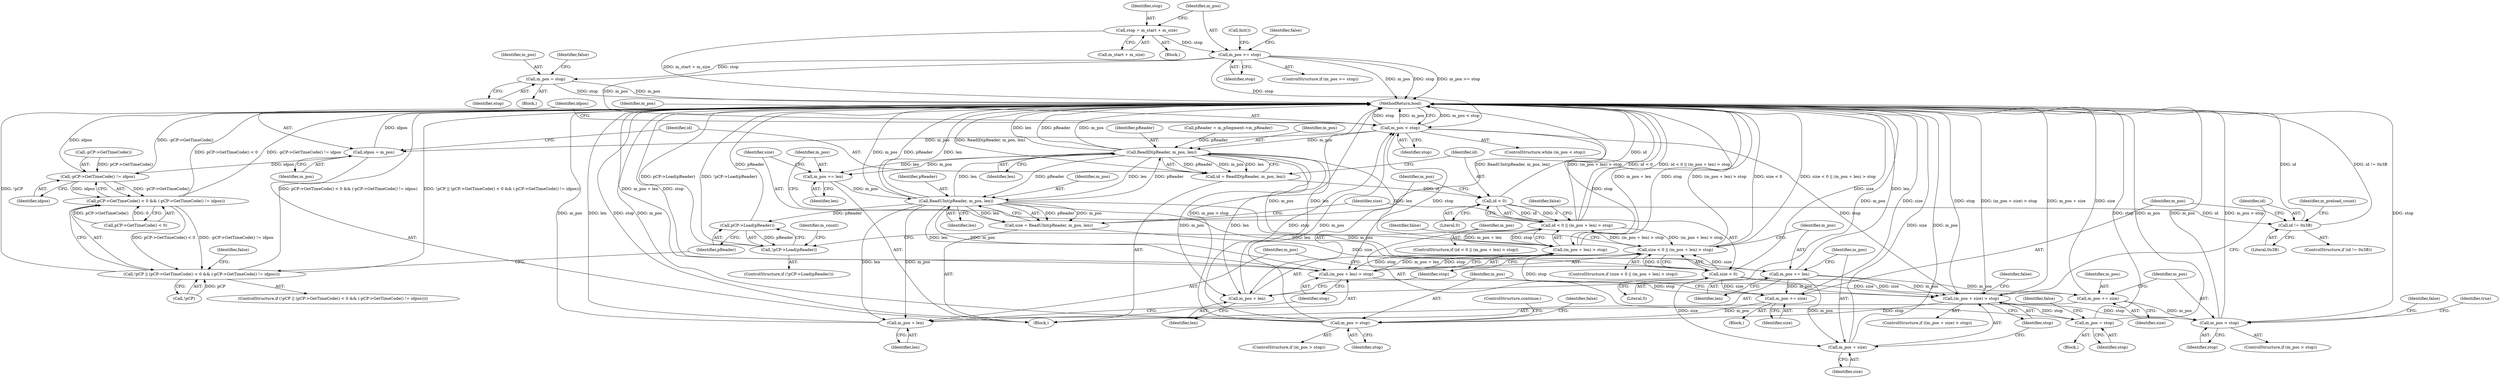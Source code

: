 digraph "0_Android_cc274e2abe8b2a6698a5c47d8aa4bb45f1f9538d_29@integer" {
"1000110" [label="(Call,stop = m_start + m_size)"];
"1000116" [label="(Call,m_pos >= stop)"];
"1000125" [label="(Call,m_pos = stop)"];
"1000136" [label="(Call,m_pos < stop)"];
"1000141" [label="(Call,idpos = m_pos)"];
"1000231" [label="(Call,-pCP->GetTimeCode() != idpos)"];
"1000227" [label="(Call,pCP->GetTimeCode() < 0 && (-pCP->GetTimeCode() != idpos))"];
"1000224" [label="(Call,!pCP || (pCP->GetTimeCode() < 0 && (-pCP->GetTimeCode() != idpos)))"];
"1000148" [label="(Call,ReadID(pReader, m_pos, len))"];
"1000146" [label="(Call,id = ReadID(pReader, m_pos, len))"];
"1000154" [label="(Call,id < 0)"];
"1000153" [label="(Call,id < 0 || (m_pos + len) > stop)"];
"1000175" [label="(Call,size < 0 || (m_pos + len) > stop)"];
"1000198" [label="(Call,id != 0x3B)"];
"1000157" [label="(Call,(m_pos + len) > stop)"];
"1000179" [label="(Call,(m_pos + len) > stop)"];
"1000190" [label="(Call,(m_pos + size) > stop)"];
"1000206" [label="(Call,m_pos > stop)"];
"1000242" [label="(Call,m_pos = stop)"];
"1000255" [label="(Call,m_pos > stop)"];
"1000158" [label="(Call,m_pos + len)"];
"1000164" [label="(Call,m_pos += len)"];
"1000170" [label="(Call,ReadUInt(pReader, m_pos, len))"];
"1000168" [label="(Call,size = ReadUInt(pReader, m_pos, len))"];
"1000176" [label="(Call,size < 0)"];
"1000191" [label="(Call,m_pos + size)"];
"1000202" [label="(Call,m_pos += size)"];
"1000251" [label="(Call,m_pos += size)"];
"1000180" [label="(Call,m_pos + len)"];
"1000186" [label="(Call,m_pos += len)"];
"1000239" [label="(Call,pCP->Load(pReader))"];
"1000238" [label="(Call,!pCP->Load(pReader))"];
"1000182" [label="(Identifier,len)"];
"1000242" [label="(Call,m_pos = stop)"];
"1000243" [label="(Identifier,m_pos)"];
"1000151" [label="(Identifier,len)"];
"1000186" [label="(Call,m_pos += len)"];
"1000257" [label="(Identifier,stop)"];
"1000232" [label="(Call,-pCP->GetTimeCode())"];
"1000137" [label="(Identifier,m_pos)"];
"1000117" [label="(Identifier,m_pos)"];
"1000141" [label="(Call,idpos = m_pos)"];
"1000210" [label="(Identifier,false)"];
"1000156" [label="(Literal,0)"];
"1000118" [label="(Identifier,stop)"];
"1000146" [label="(Call,id = ReadID(pReader, m_pos, len))"];
"1000124" [label="(Block,)"];
"1000211" [label="(ControlStructure,continue;)"];
"1000178" [label="(Literal,0)"];
"1000240" [label="(Identifier,pReader)"];
"1000228" [label="(Call,pCP->GetTimeCode() < 0)"];
"1000116" [label="(Call,m_pos >= stop)"];
"1000241" [label="(Block,)"];
"1000115" [label="(ControlStructure,if (m_pos >= stop))"];
"1000154" [label="(Call,id < 0)"];
"1000179" [label="(Call,(m_pos + len) > stop)"];
"1000176" [label="(Call,size < 0)"];
"1000170" [label="(Call,ReadUInt(pReader, m_pos, len))"];
"1000234" [label="(Identifier,idpos)"];
"1000236" [label="(Identifier,false)"];
"1000123" [label="(Call,Init())"];
"1000227" [label="(Call,pCP->GetTimeCode() < 0 && (-pCP->GetTimeCode() != idpos))"];
"1000126" [label="(Identifier,m_pos)"];
"1000177" [label="(Identifier,size)"];
"1000143" [label="(Identifier,m_pos)"];
"1000256" [label="(Identifier,m_pos)"];
"1000252" [label="(Identifier,m_pos)"];
"1000206" [label="(Call,m_pos > stop)"];
"1000205" [label="(ControlStructure,if (m_pos > stop))"];
"1000248" [label="(Identifier,m_count)"];
"1000171" [label="(Identifier,pReader)"];
"1000189" [label="(ControlStructure,if ((m_pos + size) > stop))"];
"1000251" [label="(Call,m_pos += size)"];
"1000120" [label="(Identifier,false)"];
"1000161" [label="(Identifier,stop)"];
"1000142" [label="(Identifier,idpos)"];
"1000164" [label="(Call,m_pos += len)"];
"1000136" [label="(Call,m_pos < stop)"];
"1000160" [label="(Identifier,len)"];
"1000169" [label="(Identifier,size)"];
"1000200" [label="(Literal,0x3B)"];
"1000168" [label="(Call,size = ReadUInt(pReader, m_pos, len))"];
"1000149" [label="(Identifier,pReader)"];
"1000244" [label="(Identifier,stop)"];
"1000192" [label="(Identifier,m_pos)"];
"1000231" [label="(Call,-pCP->GetTimeCode() != idpos)"];
"1000175" [label="(Call,size < 0 || (m_pos + len) > stop)"];
"1000224" [label="(Call,!pCP || (pCP->GetTimeCode() < 0 && (-pCP->GetTimeCode() != idpos)))"];
"1000130" [label="(Call,pReader = m_pSegment->m_pReader)"];
"1000157" [label="(Call,(m_pos + len) > stop)"];
"1000155" [label="(Identifier,id)"];
"1000111" [label="(Identifier,stop)"];
"1000204" [label="(Identifier,size)"];
"1000110" [label="(Call,stop = m_start + m_size)"];
"1000190" [label="(Call,(m_pos + size) > stop)"];
"1000148" [label="(Call,ReadID(pReader, m_pos, len))"];
"1000108" [label="(Block,)"];
"1000147" [label="(Identifier,id)"];
"1000183" [label="(Identifier,stop)"];
"1000153" [label="(Call,id < 0 || (m_pos + len) > stop)"];
"1000127" [label="(Identifier,stop)"];
"1000253" [label="(Identifier,size)"];
"1000152" [label="(ControlStructure,if (id < 0 || (m_pos + len) > stop))"];
"1000174" [label="(ControlStructure,if (size < 0 || (m_pos + len) > stop))"];
"1000150" [label="(Identifier,m_pos)"];
"1000259" [label="(Identifier,false)"];
"1000158" [label="(Call,m_pos + len)"];
"1000208" [label="(Identifier,stop)"];
"1000262" [label="(MethodReturn,bool)"];
"1000254" [label="(ControlStructure,if (m_pos > stop))"];
"1000139" [label="(Block,)"];
"1000197" [label="(ControlStructure,if (id != 0x3B))"];
"1000166" [label="(Identifier,len)"];
"1000188" [label="(Identifier,len)"];
"1000198" [label="(Call,id != 0x3B)"];
"1000196" [label="(Identifier,false)"];
"1000246" [label="(Identifier,false)"];
"1000191" [label="(Call,m_pos + size)"];
"1000223" [label="(ControlStructure,if (!pCP || (pCP->GetTimeCode() < 0 && (-pCP->GetTimeCode() != idpos))))"];
"1000194" [label="(Identifier,stop)"];
"1000180" [label="(Call,m_pos + len)"];
"1000225" [label="(Call,!pCP)"];
"1000165" [label="(Identifier,m_pos)"];
"1000138" [label="(Identifier,stop)"];
"1000135" [label="(ControlStructure,while (m_pos < stop))"];
"1000214" [label="(Identifier,m_preload_count)"];
"1000203" [label="(Identifier,m_pos)"];
"1000129" [label="(Identifier,false)"];
"1000237" [label="(ControlStructure,if (!pCP->Load(pReader)))"];
"1000207" [label="(Identifier,m_pos)"];
"1000159" [label="(Identifier,m_pos)"];
"1000125" [label="(Call,m_pos = stop)"];
"1000187" [label="(Identifier,m_pos)"];
"1000112" [label="(Call,m_start + m_size)"];
"1000255" [label="(Call,m_pos > stop)"];
"1000163" [label="(Identifier,false)"];
"1000202" [label="(Call,m_pos += size)"];
"1000238" [label="(Call,!pCP->Load(pReader))"];
"1000201" [label="(Block,)"];
"1000261" [label="(Identifier,true)"];
"1000173" [label="(Identifier,len)"];
"1000172" [label="(Identifier,m_pos)"];
"1000185" [label="(Identifier,false)"];
"1000199" [label="(Identifier,id)"];
"1000193" [label="(Identifier,size)"];
"1000239" [label="(Call,pCP->Load(pReader))"];
"1000181" [label="(Identifier,m_pos)"];
"1000110" -> "1000108"  [label="AST: "];
"1000110" -> "1000112"  [label="CFG: "];
"1000111" -> "1000110"  [label="AST: "];
"1000112" -> "1000110"  [label="AST: "];
"1000117" -> "1000110"  [label="CFG: "];
"1000110" -> "1000262"  [label="DDG: m_start + m_size"];
"1000110" -> "1000116"  [label="DDG: stop"];
"1000116" -> "1000115"  [label="AST: "];
"1000116" -> "1000118"  [label="CFG: "];
"1000117" -> "1000116"  [label="AST: "];
"1000118" -> "1000116"  [label="AST: "];
"1000120" -> "1000116"  [label="CFG: "];
"1000123" -> "1000116"  [label="CFG: "];
"1000116" -> "1000262"  [label="DDG: m_pos"];
"1000116" -> "1000262"  [label="DDG: stop"];
"1000116" -> "1000262"  [label="DDG: m_pos >= stop"];
"1000116" -> "1000125"  [label="DDG: stop"];
"1000116" -> "1000136"  [label="DDG: m_pos"];
"1000116" -> "1000136"  [label="DDG: stop"];
"1000125" -> "1000124"  [label="AST: "];
"1000125" -> "1000127"  [label="CFG: "];
"1000126" -> "1000125"  [label="AST: "];
"1000127" -> "1000125"  [label="AST: "];
"1000129" -> "1000125"  [label="CFG: "];
"1000125" -> "1000262"  [label="DDG: m_pos"];
"1000125" -> "1000262"  [label="DDG: stop"];
"1000136" -> "1000135"  [label="AST: "];
"1000136" -> "1000138"  [label="CFG: "];
"1000137" -> "1000136"  [label="AST: "];
"1000138" -> "1000136"  [label="AST: "];
"1000142" -> "1000136"  [label="CFG: "];
"1000262" -> "1000136"  [label="CFG: "];
"1000136" -> "1000262"  [label="DDG: m_pos < stop"];
"1000136" -> "1000262"  [label="DDG: stop"];
"1000136" -> "1000262"  [label="DDG: m_pos"];
"1000206" -> "1000136"  [label="DDG: m_pos"];
"1000206" -> "1000136"  [label="DDG: stop"];
"1000136" -> "1000141"  [label="DDG: m_pos"];
"1000136" -> "1000148"  [label="DDG: m_pos"];
"1000136" -> "1000157"  [label="DDG: stop"];
"1000136" -> "1000179"  [label="DDG: stop"];
"1000136" -> "1000190"  [label="DDG: stop"];
"1000141" -> "1000139"  [label="AST: "];
"1000141" -> "1000143"  [label="CFG: "];
"1000142" -> "1000141"  [label="AST: "];
"1000143" -> "1000141"  [label="AST: "];
"1000147" -> "1000141"  [label="CFG: "];
"1000141" -> "1000262"  [label="DDG: idpos"];
"1000141" -> "1000231"  [label="DDG: idpos"];
"1000231" -> "1000227"  [label="AST: "];
"1000231" -> "1000234"  [label="CFG: "];
"1000232" -> "1000231"  [label="AST: "];
"1000234" -> "1000231"  [label="AST: "];
"1000227" -> "1000231"  [label="CFG: "];
"1000231" -> "1000262"  [label="DDG: -pCP->GetTimeCode()"];
"1000231" -> "1000262"  [label="DDG: idpos"];
"1000231" -> "1000227"  [label="DDG: -pCP->GetTimeCode()"];
"1000231" -> "1000227"  [label="DDG: idpos"];
"1000232" -> "1000231"  [label="DDG: pCP->GetTimeCode()"];
"1000227" -> "1000224"  [label="AST: "];
"1000227" -> "1000228"  [label="CFG: "];
"1000228" -> "1000227"  [label="AST: "];
"1000224" -> "1000227"  [label="CFG: "];
"1000227" -> "1000262"  [label="DDG: pCP->GetTimeCode() < 0"];
"1000227" -> "1000262"  [label="DDG: -pCP->GetTimeCode() != idpos"];
"1000227" -> "1000224"  [label="DDG: pCP->GetTimeCode() < 0"];
"1000227" -> "1000224"  [label="DDG: -pCP->GetTimeCode() != idpos"];
"1000228" -> "1000227"  [label="DDG: pCP->GetTimeCode()"];
"1000228" -> "1000227"  [label="DDG: 0"];
"1000224" -> "1000223"  [label="AST: "];
"1000224" -> "1000225"  [label="CFG: "];
"1000225" -> "1000224"  [label="AST: "];
"1000236" -> "1000224"  [label="CFG: "];
"1000240" -> "1000224"  [label="CFG: "];
"1000224" -> "1000262"  [label="DDG: !pCP"];
"1000224" -> "1000262"  [label="DDG: pCP->GetTimeCode() < 0 && (-pCP->GetTimeCode() != idpos)"];
"1000224" -> "1000262"  [label="DDG: !pCP || (pCP->GetTimeCode() < 0 && (-pCP->GetTimeCode() != idpos))"];
"1000225" -> "1000224"  [label="DDG: pCP"];
"1000148" -> "1000146"  [label="AST: "];
"1000148" -> "1000151"  [label="CFG: "];
"1000149" -> "1000148"  [label="AST: "];
"1000150" -> "1000148"  [label="AST: "];
"1000151" -> "1000148"  [label="AST: "];
"1000146" -> "1000148"  [label="CFG: "];
"1000148" -> "1000262"  [label="DDG: len"];
"1000148" -> "1000262"  [label="DDG: pReader"];
"1000148" -> "1000262"  [label="DDG: m_pos"];
"1000148" -> "1000146"  [label="DDG: pReader"];
"1000148" -> "1000146"  [label="DDG: m_pos"];
"1000148" -> "1000146"  [label="DDG: len"];
"1000170" -> "1000148"  [label="DDG: pReader"];
"1000170" -> "1000148"  [label="DDG: len"];
"1000130" -> "1000148"  [label="DDG: pReader"];
"1000148" -> "1000157"  [label="DDG: m_pos"];
"1000148" -> "1000157"  [label="DDG: len"];
"1000148" -> "1000158"  [label="DDG: m_pos"];
"1000148" -> "1000158"  [label="DDG: len"];
"1000148" -> "1000164"  [label="DDG: len"];
"1000148" -> "1000164"  [label="DDG: m_pos"];
"1000148" -> "1000170"  [label="DDG: pReader"];
"1000148" -> "1000170"  [label="DDG: len"];
"1000146" -> "1000139"  [label="AST: "];
"1000147" -> "1000146"  [label="AST: "];
"1000155" -> "1000146"  [label="CFG: "];
"1000146" -> "1000262"  [label="DDG: ReadID(pReader, m_pos, len)"];
"1000146" -> "1000154"  [label="DDG: id"];
"1000154" -> "1000153"  [label="AST: "];
"1000154" -> "1000156"  [label="CFG: "];
"1000155" -> "1000154"  [label="AST: "];
"1000156" -> "1000154"  [label="AST: "];
"1000159" -> "1000154"  [label="CFG: "];
"1000153" -> "1000154"  [label="CFG: "];
"1000154" -> "1000262"  [label="DDG: id"];
"1000154" -> "1000153"  [label="DDG: id"];
"1000154" -> "1000153"  [label="DDG: 0"];
"1000154" -> "1000198"  [label="DDG: id"];
"1000153" -> "1000152"  [label="AST: "];
"1000153" -> "1000157"  [label="CFG: "];
"1000157" -> "1000153"  [label="AST: "];
"1000163" -> "1000153"  [label="CFG: "];
"1000165" -> "1000153"  [label="CFG: "];
"1000153" -> "1000262"  [label="DDG: (m_pos + len) > stop"];
"1000153" -> "1000262"  [label="DDG: id < 0"];
"1000153" -> "1000262"  [label="DDG: id < 0 || (m_pos + len) > stop"];
"1000175" -> "1000153"  [label="DDG: (m_pos + len) > stop"];
"1000157" -> "1000153"  [label="DDG: m_pos + len"];
"1000157" -> "1000153"  [label="DDG: stop"];
"1000153" -> "1000175"  [label="DDG: (m_pos + len) > stop"];
"1000175" -> "1000174"  [label="AST: "];
"1000175" -> "1000176"  [label="CFG: "];
"1000175" -> "1000179"  [label="CFG: "];
"1000176" -> "1000175"  [label="AST: "];
"1000179" -> "1000175"  [label="AST: "];
"1000185" -> "1000175"  [label="CFG: "];
"1000187" -> "1000175"  [label="CFG: "];
"1000175" -> "1000262"  [label="DDG: (m_pos + len) > stop"];
"1000175" -> "1000262"  [label="DDG: size < 0"];
"1000175" -> "1000262"  [label="DDG: size < 0 || (m_pos + len) > stop"];
"1000176" -> "1000175"  [label="DDG: size"];
"1000176" -> "1000175"  [label="DDG: 0"];
"1000179" -> "1000175"  [label="DDG: m_pos + len"];
"1000179" -> "1000175"  [label="DDG: stop"];
"1000198" -> "1000197"  [label="AST: "];
"1000198" -> "1000200"  [label="CFG: "];
"1000199" -> "1000198"  [label="AST: "];
"1000200" -> "1000198"  [label="AST: "];
"1000203" -> "1000198"  [label="CFG: "];
"1000214" -> "1000198"  [label="CFG: "];
"1000198" -> "1000262"  [label="DDG: id"];
"1000198" -> "1000262"  [label="DDG: id != 0x3B"];
"1000157" -> "1000161"  [label="CFG: "];
"1000158" -> "1000157"  [label="AST: "];
"1000161" -> "1000157"  [label="AST: "];
"1000157" -> "1000262"  [label="DDG: m_pos + len"];
"1000157" -> "1000262"  [label="DDG: stop"];
"1000157" -> "1000179"  [label="DDG: stop"];
"1000157" -> "1000190"  [label="DDG: stop"];
"1000179" -> "1000183"  [label="CFG: "];
"1000180" -> "1000179"  [label="AST: "];
"1000183" -> "1000179"  [label="AST: "];
"1000179" -> "1000262"  [label="DDG: m_pos + len"];
"1000179" -> "1000262"  [label="DDG: stop"];
"1000170" -> "1000179"  [label="DDG: m_pos"];
"1000170" -> "1000179"  [label="DDG: len"];
"1000179" -> "1000190"  [label="DDG: stop"];
"1000190" -> "1000189"  [label="AST: "];
"1000190" -> "1000194"  [label="CFG: "];
"1000191" -> "1000190"  [label="AST: "];
"1000194" -> "1000190"  [label="AST: "];
"1000196" -> "1000190"  [label="CFG: "];
"1000199" -> "1000190"  [label="CFG: "];
"1000190" -> "1000262"  [label="DDG: stop"];
"1000190" -> "1000262"  [label="DDG: (m_pos + size) > stop"];
"1000190" -> "1000262"  [label="DDG: m_pos + size"];
"1000186" -> "1000190"  [label="DDG: m_pos"];
"1000176" -> "1000190"  [label="DDG: size"];
"1000190" -> "1000206"  [label="DDG: stop"];
"1000190" -> "1000242"  [label="DDG: stop"];
"1000190" -> "1000255"  [label="DDG: stop"];
"1000206" -> "1000205"  [label="AST: "];
"1000206" -> "1000208"  [label="CFG: "];
"1000207" -> "1000206"  [label="AST: "];
"1000208" -> "1000206"  [label="AST: "];
"1000210" -> "1000206"  [label="CFG: "];
"1000211" -> "1000206"  [label="CFG: "];
"1000206" -> "1000262"  [label="DDG: m_pos > stop"];
"1000206" -> "1000262"  [label="DDG: stop"];
"1000206" -> "1000262"  [label="DDG: m_pos"];
"1000202" -> "1000206"  [label="DDG: m_pos"];
"1000242" -> "1000241"  [label="AST: "];
"1000242" -> "1000244"  [label="CFG: "];
"1000243" -> "1000242"  [label="AST: "];
"1000244" -> "1000242"  [label="AST: "];
"1000246" -> "1000242"  [label="CFG: "];
"1000242" -> "1000262"  [label="DDG: stop"];
"1000242" -> "1000262"  [label="DDG: m_pos"];
"1000255" -> "1000254"  [label="AST: "];
"1000255" -> "1000257"  [label="CFG: "];
"1000256" -> "1000255"  [label="AST: "];
"1000257" -> "1000255"  [label="AST: "];
"1000259" -> "1000255"  [label="CFG: "];
"1000261" -> "1000255"  [label="CFG: "];
"1000255" -> "1000262"  [label="DDG: m_pos"];
"1000255" -> "1000262"  [label="DDG: m_pos > stop"];
"1000255" -> "1000262"  [label="DDG: stop"];
"1000251" -> "1000255"  [label="DDG: m_pos"];
"1000158" -> "1000160"  [label="CFG: "];
"1000159" -> "1000158"  [label="AST: "];
"1000160" -> "1000158"  [label="AST: "];
"1000161" -> "1000158"  [label="CFG: "];
"1000158" -> "1000262"  [label="DDG: m_pos"];
"1000158" -> "1000262"  [label="DDG: len"];
"1000164" -> "1000139"  [label="AST: "];
"1000164" -> "1000166"  [label="CFG: "];
"1000165" -> "1000164"  [label="AST: "];
"1000166" -> "1000164"  [label="AST: "];
"1000169" -> "1000164"  [label="CFG: "];
"1000164" -> "1000170"  [label="DDG: m_pos"];
"1000170" -> "1000168"  [label="AST: "];
"1000170" -> "1000173"  [label="CFG: "];
"1000171" -> "1000170"  [label="AST: "];
"1000172" -> "1000170"  [label="AST: "];
"1000173" -> "1000170"  [label="AST: "];
"1000168" -> "1000170"  [label="CFG: "];
"1000170" -> "1000262"  [label="DDG: m_pos"];
"1000170" -> "1000262"  [label="DDG: len"];
"1000170" -> "1000262"  [label="DDG: pReader"];
"1000170" -> "1000168"  [label="DDG: pReader"];
"1000170" -> "1000168"  [label="DDG: m_pos"];
"1000170" -> "1000168"  [label="DDG: len"];
"1000170" -> "1000180"  [label="DDG: m_pos"];
"1000170" -> "1000180"  [label="DDG: len"];
"1000170" -> "1000186"  [label="DDG: len"];
"1000170" -> "1000186"  [label="DDG: m_pos"];
"1000170" -> "1000239"  [label="DDG: pReader"];
"1000168" -> "1000139"  [label="AST: "];
"1000169" -> "1000168"  [label="AST: "];
"1000177" -> "1000168"  [label="CFG: "];
"1000168" -> "1000262"  [label="DDG: ReadUInt(pReader, m_pos, len)"];
"1000168" -> "1000176"  [label="DDG: size"];
"1000176" -> "1000178"  [label="CFG: "];
"1000177" -> "1000176"  [label="AST: "];
"1000178" -> "1000176"  [label="AST: "];
"1000181" -> "1000176"  [label="CFG: "];
"1000176" -> "1000262"  [label="DDG: size"];
"1000176" -> "1000191"  [label="DDG: size"];
"1000176" -> "1000202"  [label="DDG: size"];
"1000176" -> "1000251"  [label="DDG: size"];
"1000191" -> "1000193"  [label="CFG: "];
"1000192" -> "1000191"  [label="AST: "];
"1000193" -> "1000191"  [label="AST: "];
"1000194" -> "1000191"  [label="CFG: "];
"1000191" -> "1000262"  [label="DDG: size"];
"1000191" -> "1000262"  [label="DDG: m_pos"];
"1000186" -> "1000191"  [label="DDG: m_pos"];
"1000202" -> "1000201"  [label="AST: "];
"1000202" -> "1000204"  [label="CFG: "];
"1000203" -> "1000202"  [label="AST: "];
"1000204" -> "1000202"  [label="AST: "];
"1000207" -> "1000202"  [label="CFG: "];
"1000202" -> "1000262"  [label="DDG: size"];
"1000186" -> "1000202"  [label="DDG: m_pos"];
"1000251" -> "1000139"  [label="AST: "];
"1000251" -> "1000253"  [label="CFG: "];
"1000252" -> "1000251"  [label="AST: "];
"1000253" -> "1000251"  [label="AST: "];
"1000256" -> "1000251"  [label="CFG: "];
"1000251" -> "1000262"  [label="DDG: size"];
"1000186" -> "1000251"  [label="DDG: m_pos"];
"1000180" -> "1000182"  [label="CFG: "];
"1000181" -> "1000180"  [label="AST: "];
"1000182" -> "1000180"  [label="AST: "];
"1000183" -> "1000180"  [label="CFG: "];
"1000180" -> "1000262"  [label="DDG: m_pos"];
"1000180" -> "1000262"  [label="DDG: len"];
"1000186" -> "1000139"  [label="AST: "];
"1000186" -> "1000188"  [label="CFG: "];
"1000187" -> "1000186"  [label="AST: "];
"1000188" -> "1000186"  [label="AST: "];
"1000192" -> "1000186"  [label="CFG: "];
"1000186" -> "1000262"  [label="DDG: len"];
"1000239" -> "1000238"  [label="AST: "];
"1000239" -> "1000240"  [label="CFG: "];
"1000240" -> "1000239"  [label="AST: "];
"1000238" -> "1000239"  [label="CFG: "];
"1000239" -> "1000262"  [label="DDG: pReader"];
"1000239" -> "1000238"  [label="DDG: pReader"];
"1000238" -> "1000237"  [label="AST: "];
"1000243" -> "1000238"  [label="CFG: "];
"1000248" -> "1000238"  [label="CFG: "];
"1000238" -> "1000262"  [label="DDG: pCP->Load(pReader)"];
"1000238" -> "1000262"  [label="DDG: !pCP->Load(pReader)"];
}

